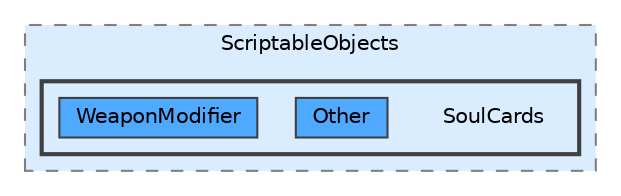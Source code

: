 digraph "Q:/IdleWave/Projet/Assets/Scripts/RogueGenesia/ScriptableObjects/SoulCards"
{
 // LATEX_PDF_SIZE
  bgcolor="transparent";
  edge [fontname=Helvetica,fontsize=10,labelfontname=Helvetica,labelfontsize=10];
  node [fontname=Helvetica,fontsize=10,shape=box,height=0.2,width=0.4];
  compound=true
  subgraph clusterdir_b126eae8dc8e4603e91a4f47216e00aa {
    graph [ bgcolor="#daedff", pencolor="grey50", label="ScriptableObjects", fontname=Helvetica,fontsize=10 style="filled,dashed", URL="dir_b126eae8dc8e4603e91a4f47216e00aa.html",tooltip=""]
  subgraph clusterdir_287e50e18b6c82b2c24b56580bce8da4 {
    graph [ bgcolor="#daedff", pencolor="grey25", label="", fontname=Helvetica,fontsize=10 style="filled,bold", URL="dir_287e50e18b6c82b2c24b56580bce8da4.html",tooltip=""]
    dir_287e50e18b6c82b2c24b56580bce8da4 [shape=plaintext, label="SoulCards"];
  dir_d98f80bbac272d14a7c84c9b1d9aafbd [label="Other", fillcolor="#4ea9ff", color="grey25", style="filled", URL="dir_d98f80bbac272d14a7c84c9b1d9aafbd.html",tooltip=""];
  dir_b7393bc2c3f8e8dea13f0bde8c06c214 [label="WeaponModifier", fillcolor="#4ea9ff", color="grey25", style="filled", URL="dir_b7393bc2c3f8e8dea13f0bde8c06c214.html",tooltip=""];
  }
  }
}

